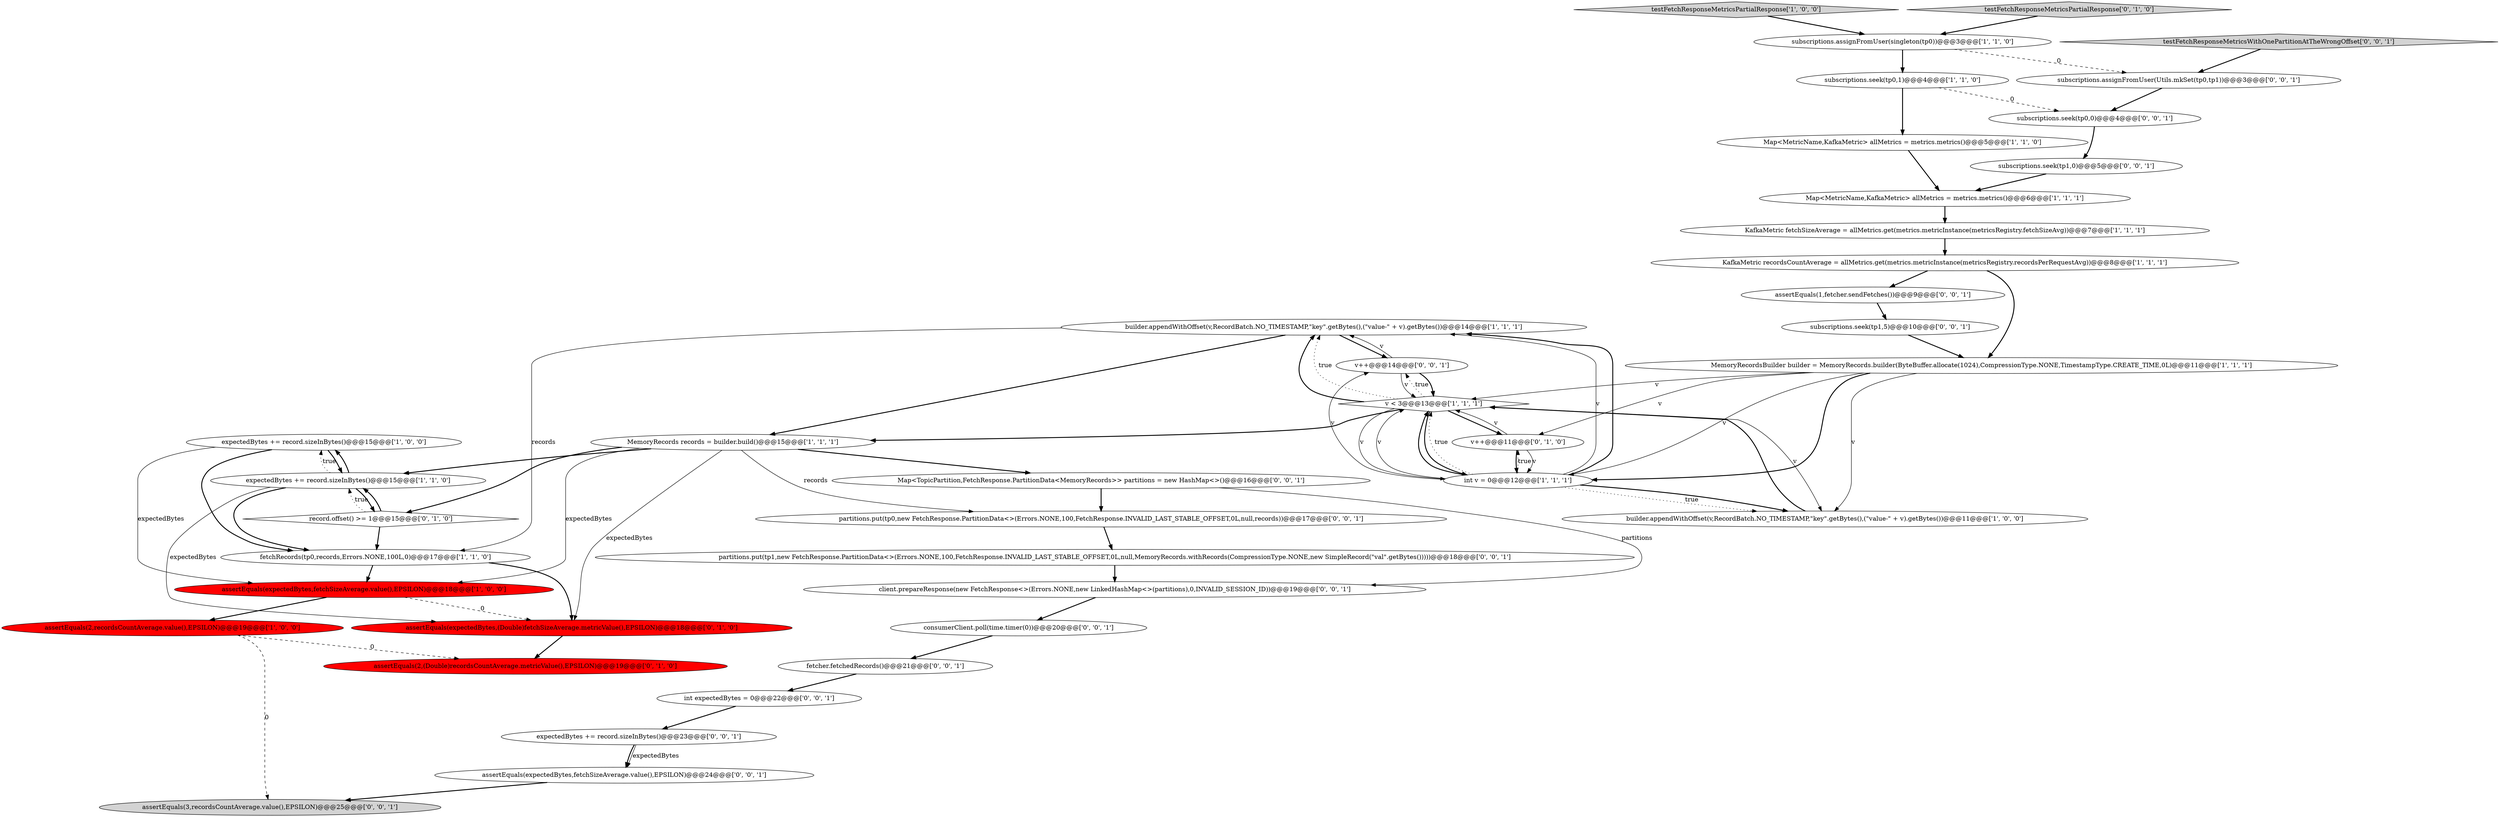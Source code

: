 digraph {
32 [style = filled, label = "fetcher.fetchedRecords()@@@21@@@['0', '0', '1']", fillcolor = white, shape = ellipse image = "AAA0AAABBB3BBB"];
33 [style = filled, label = "partitions.put(tp1,new FetchResponse.PartitionData<>(Errors.NONE,100,FetchResponse.INVALID_LAST_STABLE_OFFSET,0L,null,MemoryRecords.withRecords(CompressionType.NONE,new SimpleRecord(\"val\".getBytes()))))@@@18@@@['0', '0', '1']", fillcolor = white, shape = ellipse image = "AAA0AAABBB3BBB"];
25 [style = filled, label = "partitions.put(tp0,new FetchResponse.PartitionData<>(Errors.NONE,100,FetchResponse.INVALID_LAST_STABLE_OFFSET,0L,null,records))@@@17@@@['0', '0', '1']", fillcolor = white, shape = ellipse image = "AAA0AAABBB3BBB"];
38 [style = filled, label = "subscriptions.assignFromUser(Utils.mkSet(tp0,tp1))@@@3@@@['0', '0', '1']", fillcolor = white, shape = ellipse image = "AAA0AAABBB3BBB"];
23 [style = filled, label = "client.prepareResponse(new FetchResponse<>(Errors.NONE,new LinkedHashMap<>(partitions),0,INVALID_SESSION_ID))@@@19@@@['0', '0', '1']", fillcolor = white, shape = ellipse image = "AAA0AAABBB3BBB"];
28 [style = filled, label = "subscriptions.seek(tp1,5)@@@10@@@['0', '0', '1']", fillcolor = white, shape = ellipse image = "AAA0AAABBB3BBB"];
34 [style = filled, label = "int expectedBytes = 0@@@22@@@['0', '0', '1']", fillcolor = white, shape = ellipse image = "AAA0AAABBB3BBB"];
18 [style = filled, label = "v++@@@11@@@['0', '1', '0']", fillcolor = white, shape = ellipse image = "AAA0AAABBB2BBB"];
3 [style = filled, label = "builder.appendWithOffset(v,RecordBatch.NO_TIMESTAMP,\"key\".getBytes(),(\"value-\" + v).getBytes())@@@11@@@['1', '0', '0']", fillcolor = white, shape = ellipse image = "AAA0AAABBB1BBB"];
15 [style = filled, label = "subscriptions.assignFromUser(singleton(tp0))@@@3@@@['1', '1', '0']", fillcolor = white, shape = ellipse image = "AAA0AAABBB1BBB"];
5 [style = filled, label = "KafkaMetric fetchSizeAverage = allMetrics.get(metrics.metricInstance(metricsRegistry.fetchSizeAvg))@@@7@@@['1', '1', '1']", fillcolor = white, shape = ellipse image = "AAA0AAABBB1BBB"];
2 [style = filled, label = "expectedBytes += record.sizeInBytes()@@@15@@@['1', '0', '0']", fillcolor = white, shape = ellipse image = "AAA0AAABBB1BBB"];
21 [style = filled, label = "assertEquals(expectedBytes,(Double)fetchSizeAverage.metricValue(),EPSILON)@@@18@@@['0', '1', '0']", fillcolor = red, shape = ellipse image = "AAA1AAABBB2BBB"];
39 [style = filled, label = "assertEquals(1,fetcher.sendFetches())@@@9@@@['0', '0', '1']", fillcolor = white, shape = ellipse image = "AAA0AAABBB3BBB"];
9 [style = filled, label = "assertEquals(expectedBytes,fetchSizeAverage.value(),EPSILON)@@@18@@@['1', '0', '0']", fillcolor = red, shape = ellipse image = "AAA1AAABBB1BBB"];
26 [style = filled, label = "assertEquals(expectedBytes,fetchSizeAverage.value(),EPSILON)@@@24@@@['0', '0', '1']", fillcolor = white, shape = ellipse image = "AAA0AAABBB3BBB"];
12 [style = filled, label = "MemoryRecords records = builder.build()@@@15@@@['1', '1', '1']", fillcolor = white, shape = ellipse image = "AAA0AAABBB1BBB"];
30 [style = filled, label = "expectedBytes += record.sizeInBytes()@@@23@@@['0', '0', '1']", fillcolor = white, shape = ellipse image = "AAA0AAABBB3BBB"];
8 [style = filled, label = "fetchRecords(tp0,records,Errors.NONE,100L,0)@@@17@@@['1', '1', '0']", fillcolor = white, shape = ellipse image = "AAA0AAABBB1BBB"];
7 [style = filled, label = "subscriptions.seek(tp0,1)@@@4@@@['1', '1', '0']", fillcolor = white, shape = ellipse image = "AAA0AAABBB1BBB"];
10 [style = filled, label = "int v = 0@@@12@@@['1', '1', '1']", fillcolor = white, shape = ellipse image = "AAA0AAABBB1BBB"];
14 [style = filled, label = "testFetchResponseMetricsPartialResponse['1', '0', '0']", fillcolor = lightgray, shape = diamond image = "AAA0AAABBB1BBB"];
24 [style = filled, label = "testFetchResponseMetricsWithOnePartitionAtTheWrongOffset['0', '0', '1']", fillcolor = lightgray, shape = diamond image = "AAA0AAABBB3BBB"];
35 [style = filled, label = "assertEquals(3,recordsCountAverage.value(),EPSILON)@@@25@@@['0', '0', '1']", fillcolor = lightgray, shape = ellipse image = "AAA0AAABBB3BBB"];
0 [style = filled, label = "builder.appendWithOffset(v,RecordBatch.NO_TIMESTAMP,\"key\".getBytes(),(\"value-\" + v).getBytes())@@@14@@@['1', '1', '1']", fillcolor = white, shape = ellipse image = "AAA0AAABBB1BBB"];
6 [style = filled, label = "MemoryRecordsBuilder builder = MemoryRecords.builder(ByteBuffer.allocate(1024),CompressionType.NONE,TimestampType.CREATE_TIME,0L)@@@11@@@['1', '1', '1']", fillcolor = white, shape = ellipse image = "AAA0AAABBB1BBB"];
13 [style = filled, label = "Map<MetricName,KafkaMetric> allMetrics = metrics.metrics()@@@5@@@['1', '1', '0']", fillcolor = white, shape = ellipse image = "AAA0AAABBB1BBB"];
16 [style = filled, label = "KafkaMetric recordsCountAverage = allMetrics.get(metrics.metricInstance(metricsRegistry.recordsPerRequestAvg))@@@8@@@['1', '1', '1']", fillcolor = white, shape = ellipse image = "AAA0AAABBB1BBB"];
31 [style = filled, label = "subscriptions.seek(tp1,0)@@@5@@@['0', '0', '1']", fillcolor = white, shape = ellipse image = "AAA0AAABBB3BBB"];
17 [style = filled, label = "expectedBytes += record.sizeInBytes()@@@15@@@['1', '1', '0']", fillcolor = white, shape = ellipse image = "AAA0AAABBB1BBB"];
1 [style = filled, label = "assertEquals(2,recordsCountAverage.value(),EPSILON)@@@19@@@['1', '0', '0']", fillcolor = red, shape = ellipse image = "AAA1AAABBB1BBB"];
37 [style = filled, label = "v++@@@14@@@['0', '0', '1']", fillcolor = white, shape = ellipse image = "AAA0AAABBB3BBB"];
19 [style = filled, label = "assertEquals(2,(Double)recordsCountAverage.metricValue(),EPSILON)@@@19@@@['0', '1', '0']", fillcolor = red, shape = ellipse image = "AAA1AAABBB2BBB"];
22 [style = filled, label = "testFetchResponseMetricsPartialResponse['0', '1', '0']", fillcolor = lightgray, shape = diamond image = "AAA0AAABBB2BBB"];
20 [style = filled, label = "record.offset() >= 1@@@15@@@['0', '1', '0']", fillcolor = white, shape = diamond image = "AAA0AAABBB2BBB"];
27 [style = filled, label = "Map<TopicPartition,FetchResponse.PartitionData<MemoryRecords>> partitions = new HashMap<>()@@@16@@@['0', '0', '1']", fillcolor = white, shape = ellipse image = "AAA0AAABBB3BBB"];
11 [style = filled, label = "v < 3@@@13@@@['1', '1', '1']", fillcolor = white, shape = diamond image = "AAA0AAABBB1BBB"];
36 [style = filled, label = "consumerClient.poll(time.timer(0))@@@20@@@['0', '0', '1']", fillcolor = white, shape = ellipse image = "AAA0AAABBB3BBB"];
4 [style = filled, label = "Map<MetricName,KafkaMetric> allMetrics = metrics.metrics()@@@6@@@['1', '1', '1']", fillcolor = white, shape = ellipse image = "AAA0AAABBB1BBB"];
29 [style = filled, label = "subscriptions.seek(tp0,0)@@@4@@@['0', '0', '1']", fillcolor = white, shape = ellipse image = "AAA0AAABBB3BBB"];
7->13 [style = bold, label=""];
2->17 [style = bold, label=""];
17->8 [style = bold, label=""];
10->18 [style = dotted, label="true"];
10->37 [style = solid, label="v"];
28->6 [style = bold, label=""];
20->17 [style = bold, label=""];
22->15 [style = bold, label=""];
11->10 [style = solid, label="v"];
11->37 [style = dotted, label="true"];
6->10 [style = solid, label="v"];
15->7 [style = bold, label=""];
21->19 [style = bold, label=""];
37->11 [style = bold, label=""];
0->37 [style = bold, label=""];
25->33 [style = bold, label=""];
2->9 [style = solid, label="expectedBytes"];
12->25 [style = solid, label="records"];
12->21 [style = solid, label="expectedBytes"];
20->17 [style = dotted, label="true"];
37->11 [style = solid, label="v"];
16->6 [style = bold, label=""];
0->12 [style = bold, label=""];
38->29 [style = bold, label=""];
29->31 [style = bold, label=""];
12->17 [style = bold, label=""];
30->26 [style = bold, label=""];
1->19 [style = dashed, label="0"];
3->11 [style = bold, label=""];
17->21 [style = solid, label="expectedBytes"];
12->20 [style = bold, label=""];
10->3 [style = dotted, label="true"];
6->3 [style = solid, label="v"];
10->3 [style = bold, label=""];
31->4 [style = bold, label=""];
36->32 [style = bold, label=""];
11->12 [style = bold, label=""];
24->38 [style = bold, label=""];
11->3 [style = solid, label="v"];
32->34 [style = bold, label=""];
18->10 [style = solid, label="v"];
30->26 [style = solid, label="expectedBytes"];
34->30 [style = bold, label=""];
39->28 [style = bold, label=""];
11->18 [style = bold, label=""];
33->23 [style = bold, label=""];
0->8 [style = solid, label="records"];
5->16 [style = bold, label=""];
6->11 [style = solid, label="v"];
15->38 [style = dashed, label="0"];
20->8 [style = bold, label=""];
11->0 [style = bold, label=""];
10->0 [style = solid, label="v"];
17->2 [style = bold, label=""];
18->10 [style = bold, label=""];
37->0 [style = solid, label="v"];
10->11 [style = dotted, label="true"];
9->21 [style = dashed, label="0"];
11->10 [style = bold, label=""];
6->10 [style = bold, label=""];
11->0 [style = dotted, label="true"];
10->0 [style = bold, label=""];
26->35 [style = bold, label=""];
8->9 [style = bold, label=""];
8->21 [style = bold, label=""];
18->11 [style = solid, label="v"];
16->39 [style = bold, label=""];
14->15 [style = bold, label=""];
23->36 [style = bold, label=""];
12->9 [style = solid, label="expectedBytes"];
27->23 [style = solid, label="partitions"];
17->2 [style = dotted, label="true"];
6->18 [style = solid, label="v"];
7->29 [style = dashed, label="0"];
1->35 [style = dashed, label="0"];
9->1 [style = bold, label=""];
10->11 [style = solid, label="v"];
4->5 [style = bold, label=""];
12->27 [style = bold, label=""];
13->4 [style = bold, label=""];
27->25 [style = bold, label=""];
2->8 [style = bold, label=""];
17->20 [style = bold, label=""];
10->11 [style = bold, label=""];
}
